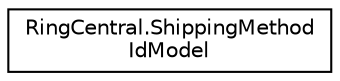 digraph "Graphical Class Hierarchy"
{
 // LATEX_PDF_SIZE
  edge [fontname="Helvetica",fontsize="10",labelfontname="Helvetica",labelfontsize="10"];
  node [fontname="Helvetica",fontsize="10",shape=record];
  rankdir="LR";
  Node0 [label="RingCentral.ShippingMethod\lIdModel",height=0.2,width=0.4,color="black", fillcolor="white", style="filled",URL="$classRingCentral_1_1ShippingMethodIdModel.html",tooltip="Devices shipping method. It is required if devices are ordered. Availability of different shipping me..."];
}
